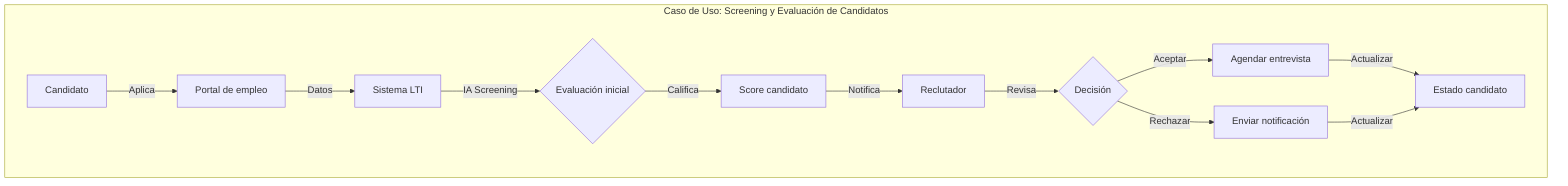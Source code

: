 graph TD
    subgraph "Caso de Uso: Screening y Evaluación de Candidatos"
    A[Candidato] -->|Aplica| B[Portal de empleo]
    B -->|Datos| C[Sistema LTI]
    C -->|IA Screening| D{Evaluación inicial}
    D -->|Califica| E[Score candidato]
    E -->|Notifica| F[Reclutador]
    F -->|Revisa| G{Decisión}
    G -->|Aceptar| H[Agendar entrevista]
    G -->|Rechazar| I[Enviar notificación]
    H & I -->|Actualizar| J[Estado candidato]
    end